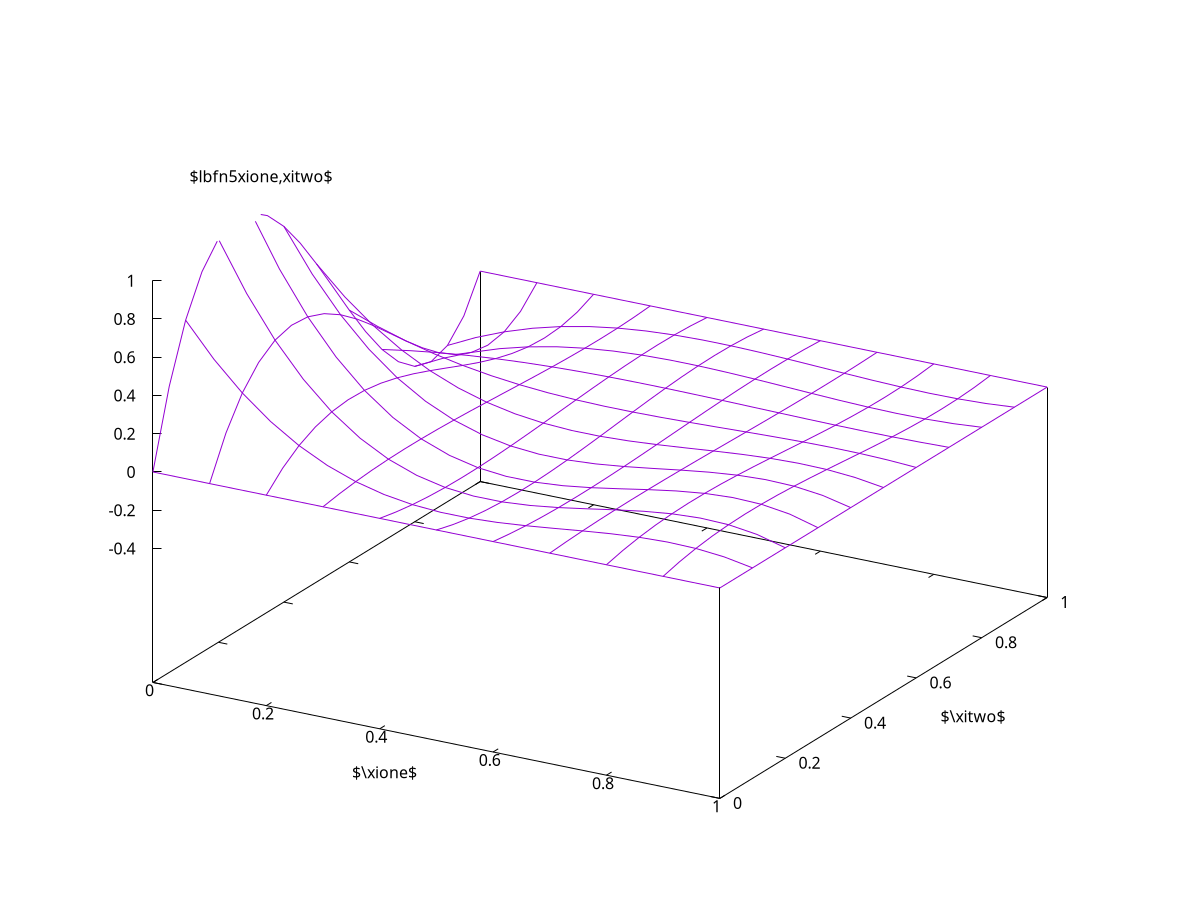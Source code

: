 #set title "Bicubic Lagrange basis functions"
set nokey
set samples 21
set isosample 11
set xlabel "$\\xione$"
set ylabel "$\\xitwo$"
set label 5  "$\\lbfn{5}{\\xione,\\xitwo}$"  at 0.00, 0.33, 1.20 centre
#set xtics  0.00,0.25,1
#set ytics -0.25,0.25,1
psi5(x,y)=  (9.0/4.0)*(3.0*x-1.0)*(3.0*x-2.0)*(1.0-x)*y*(3.0*y-2.0)*(y-1.0)
set xrange [0:1]
set yrange [0:1]
set zrange [-0.4:1]
splot psi5(x,y)

